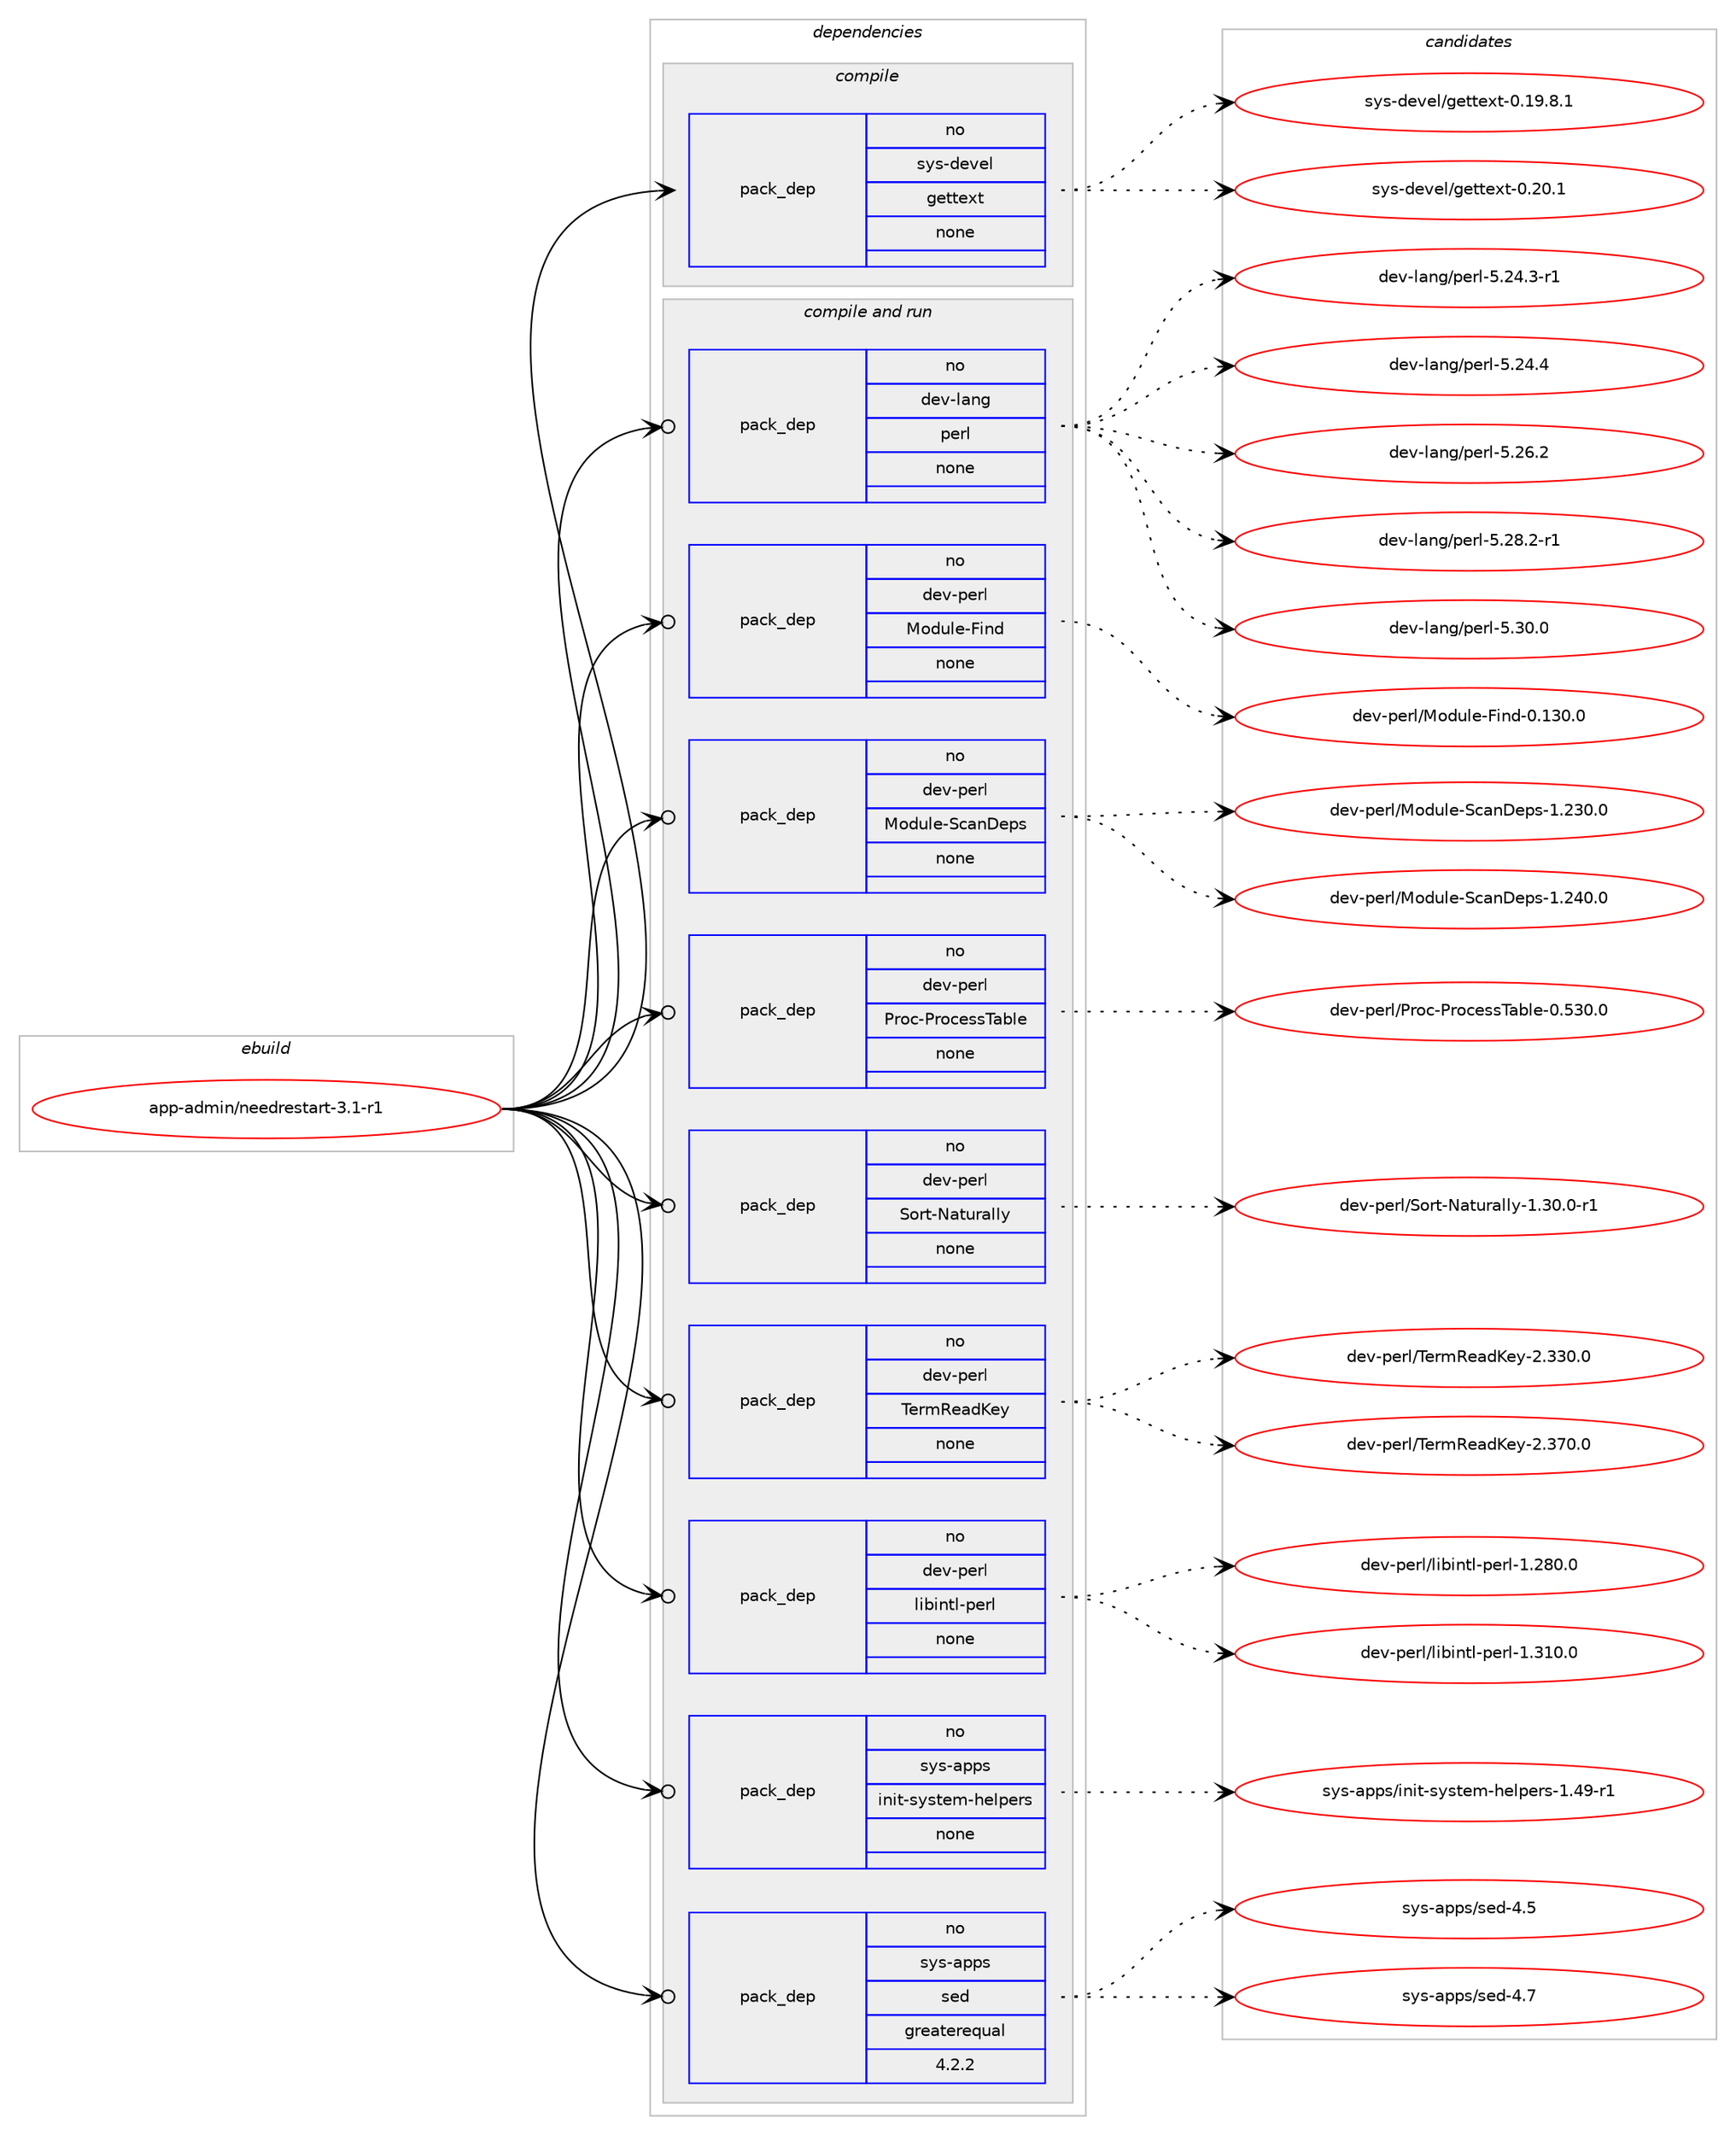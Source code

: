 digraph prolog {

# *************
# Graph options
# *************

newrank=true;
concentrate=true;
compound=true;
graph [rankdir=LR,fontname=Helvetica,fontsize=10,ranksep=1.5];#, ranksep=2.5, nodesep=0.2];
edge  [arrowhead=vee];
node  [fontname=Helvetica,fontsize=10];

# **********
# The ebuild
# **********

subgraph cluster_leftcol {
color=gray;
rank=same;
label=<<i>ebuild</i>>;
id [label="app-admin/needrestart-3.1-r1", color=red, width=4, href="../app-admin/needrestart-3.1-r1.svg"];
}

# ****************
# The dependencies
# ****************

subgraph cluster_midcol {
color=gray;
label=<<i>dependencies</i>>;
subgraph cluster_compile {
fillcolor="#eeeeee";
style=filled;
label=<<i>compile</i>>;
subgraph pack93 {
dependency96 [label=<<TABLE BORDER="0" CELLBORDER="1" CELLSPACING="0" CELLPADDING="4" WIDTH="220"><TR><TD ROWSPAN="6" CELLPADDING="30">pack_dep</TD></TR><TR><TD WIDTH="110">no</TD></TR><TR><TD>sys-devel</TD></TR><TR><TD>gettext</TD></TR><TR><TD>none</TD></TR><TR><TD></TD></TR></TABLE>>, shape=none, color=blue];
}
id:e -> dependency96:w [weight=20,style="solid",arrowhead="vee"];
}
subgraph cluster_compileandrun {
fillcolor="#eeeeee";
style=filled;
label=<<i>compile and run</i>>;
subgraph pack94 {
dependency97 [label=<<TABLE BORDER="0" CELLBORDER="1" CELLSPACING="0" CELLPADDING="4" WIDTH="220"><TR><TD ROWSPAN="6" CELLPADDING="30">pack_dep</TD></TR><TR><TD WIDTH="110">no</TD></TR><TR><TD>dev-lang</TD></TR><TR><TD>perl</TD></TR><TR><TD>none</TD></TR><TR><TD></TD></TR></TABLE>>, shape=none, color=blue];
}
id:e -> dependency97:w [weight=20,style="solid",arrowhead="odotvee"];
subgraph pack95 {
dependency98 [label=<<TABLE BORDER="0" CELLBORDER="1" CELLSPACING="0" CELLPADDING="4" WIDTH="220"><TR><TD ROWSPAN="6" CELLPADDING="30">pack_dep</TD></TR><TR><TD WIDTH="110">no</TD></TR><TR><TD>dev-perl</TD></TR><TR><TD>Module-Find</TD></TR><TR><TD>none</TD></TR><TR><TD></TD></TR></TABLE>>, shape=none, color=blue];
}
id:e -> dependency98:w [weight=20,style="solid",arrowhead="odotvee"];
subgraph pack96 {
dependency99 [label=<<TABLE BORDER="0" CELLBORDER="1" CELLSPACING="0" CELLPADDING="4" WIDTH="220"><TR><TD ROWSPAN="6" CELLPADDING="30">pack_dep</TD></TR><TR><TD WIDTH="110">no</TD></TR><TR><TD>dev-perl</TD></TR><TR><TD>Module-ScanDeps</TD></TR><TR><TD>none</TD></TR><TR><TD></TD></TR></TABLE>>, shape=none, color=blue];
}
id:e -> dependency99:w [weight=20,style="solid",arrowhead="odotvee"];
subgraph pack97 {
dependency100 [label=<<TABLE BORDER="0" CELLBORDER="1" CELLSPACING="0" CELLPADDING="4" WIDTH="220"><TR><TD ROWSPAN="6" CELLPADDING="30">pack_dep</TD></TR><TR><TD WIDTH="110">no</TD></TR><TR><TD>dev-perl</TD></TR><TR><TD>Proc-ProcessTable</TD></TR><TR><TD>none</TD></TR><TR><TD></TD></TR></TABLE>>, shape=none, color=blue];
}
id:e -> dependency100:w [weight=20,style="solid",arrowhead="odotvee"];
subgraph pack98 {
dependency101 [label=<<TABLE BORDER="0" CELLBORDER="1" CELLSPACING="0" CELLPADDING="4" WIDTH="220"><TR><TD ROWSPAN="6" CELLPADDING="30">pack_dep</TD></TR><TR><TD WIDTH="110">no</TD></TR><TR><TD>dev-perl</TD></TR><TR><TD>Sort-Naturally</TD></TR><TR><TD>none</TD></TR><TR><TD></TD></TR></TABLE>>, shape=none, color=blue];
}
id:e -> dependency101:w [weight=20,style="solid",arrowhead="odotvee"];
subgraph pack99 {
dependency102 [label=<<TABLE BORDER="0" CELLBORDER="1" CELLSPACING="0" CELLPADDING="4" WIDTH="220"><TR><TD ROWSPAN="6" CELLPADDING="30">pack_dep</TD></TR><TR><TD WIDTH="110">no</TD></TR><TR><TD>dev-perl</TD></TR><TR><TD>TermReadKey</TD></TR><TR><TD>none</TD></TR><TR><TD></TD></TR></TABLE>>, shape=none, color=blue];
}
id:e -> dependency102:w [weight=20,style="solid",arrowhead="odotvee"];
subgraph pack100 {
dependency103 [label=<<TABLE BORDER="0" CELLBORDER="1" CELLSPACING="0" CELLPADDING="4" WIDTH="220"><TR><TD ROWSPAN="6" CELLPADDING="30">pack_dep</TD></TR><TR><TD WIDTH="110">no</TD></TR><TR><TD>dev-perl</TD></TR><TR><TD>libintl-perl</TD></TR><TR><TD>none</TD></TR><TR><TD></TD></TR></TABLE>>, shape=none, color=blue];
}
id:e -> dependency103:w [weight=20,style="solid",arrowhead="odotvee"];
subgraph pack101 {
dependency104 [label=<<TABLE BORDER="0" CELLBORDER="1" CELLSPACING="0" CELLPADDING="4" WIDTH="220"><TR><TD ROWSPAN="6" CELLPADDING="30">pack_dep</TD></TR><TR><TD WIDTH="110">no</TD></TR><TR><TD>sys-apps</TD></TR><TR><TD>init-system-helpers</TD></TR><TR><TD>none</TD></TR><TR><TD></TD></TR></TABLE>>, shape=none, color=blue];
}
id:e -> dependency104:w [weight=20,style="solid",arrowhead="odotvee"];
subgraph pack102 {
dependency105 [label=<<TABLE BORDER="0" CELLBORDER="1" CELLSPACING="0" CELLPADDING="4" WIDTH="220"><TR><TD ROWSPAN="6" CELLPADDING="30">pack_dep</TD></TR><TR><TD WIDTH="110">no</TD></TR><TR><TD>sys-apps</TD></TR><TR><TD>sed</TD></TR><TR><TD>greaterequal</TD></TR><TR><TD>4.2.2</TD></TR></TABLE>>, shape=none, color=blue];
}
id:e -> dependency105:w [weight=20,style="solid",arrowhead="odotvee"];
}
subgraph cluster_run {
fillcolor="#eeeeee";
style=filled;
label=<<i>run</i>>;
}
}

# **************
# The candidates
# **************

subgraph cluster_choices {
rank=same;
color=gray;
label=<<i>candidates</i>>;

subgraph choice93 {
color=black;
nodesep=1;
choice1151211154510010111810110847103101116116101120116454846495746564649 [label="sys-devel/gettext-0.19.8.1", color=red, width=4,href="../sys-devel/gettext-0.19.8.1.svg"];
choice115121115451001011181011084710310111611610112011645484650484649 [label="sys-devel/gettext-0.20.1", color=red, width=4,href="../sys-devel/gettext-0.20.1.svg"];
dependency96:e -> choice1151211154510010111810110847103101116116101120116454846495746564649:w [style=dotted,weight="100"];
dependency96:e -> choice115121115451001011181011084710310111611610112011645484650484649:w [style=dotted,weight="100"];
}
subgraph choice94 {
color=black;
nodesep=1;
choice100101118451089711010347112101114108455346505246514511449 [label="dev-lang/perl-5.24.3-r1", color=red, width=4,href="../dev-lang/perl-5.24.3-r1.svg"];
choice10010111845108971101034711210111410845534650524652 [label="dev-lang/perl-5.24.4", color=red, width=4,href="../dev-lang/perl-5.24.4.svg"];
choice10010111845108971101034711210111410845534650544650 [label="dev-lang/perl-5.26.2", color=red, width=4,href="../dev-lang/perl-5.26.2.svg"];
choice100101118451089711010347112101114108455346505646504511449 [label="dev-lang/perl-5.28.2-r1", color=red, width=4,href="../dev-lang/perl-5.28.2-r1.svg"];
choice10010111845108971101034711210111410845534651484648 [label="dev-lang/perl-5.30.0", color=red, width=4,href="../dev-lang/perl-5.30.0.svg"];
dependency97:e -> choice100101118451089711010347112101114108455346505246514511449:w [style=dotted,weight="100"];
dependency97:e -> choice10010111845108971101034711210111410845534650524652:w [style=dotted,weight="100"];
dependency97:e -> choice10010111845108971101034711210111410845534650544650:w [style=dotted,weight="100"];
dependency97:e -> choice100101118451089711010347112101114108455346505646504511449:w [style=dotted,weight="100"];
dependency97:e -> choice10010111845108971101034711210111410845534651484648:w [style=dotted,weight="100"];
}
subgraph choice95 {
color=black;
nodesep=1;
choice10010111845112101114108477711110011710810145701051101004548464951484648 [label="dev-perl/Module-Find-0.130.0", color=red, width=4,href="../dev-perl/Module-Find-0.130.0.svg"];
dependency98:e -> choice10010111845112101114108477711110011710810145701051101004548464951484648:w [style=dotted,weight="100"];
}
subgraph choice96 {
color=black;
nodesep=1;
choice10010111845112101114108477711110011710810145839997110681011121154549465051484648 [label="dev-perl/Module-ScanDeps-1.230.0", color=red, width=4,href="../dev-perl/Module-ScanDeps-1.230.0.svg"];
choice10010111845112101114108477711110011710810145839997110681011121154549465052484648 [label="dev-perl/Module-ScanDeps-1.240.0", color=red, width=4,href="../dev-perl/Module-ScanDeps-1.240.0.svg"];
dependency99:e -> choice10010111845112101114108477711110011710810145839997110681011121154549465051484648:w [style=dotted,weight="100"];
dependency99:e -> choice10010111845112101114108477711110011710810145839997110681011121154549465052484648:w [style=dotted,weight="100"];
}
subgraph choice97 {
color=black;
nodesep=1;
choice100101118451121011141084780114111994580114111991011151158497981081014548465351484648 [label="dev-perl/Proc-ProcessTable-0.530.0", color=red, width=4,href="../dev-perl/Proc-ProcessTable-0.530.0.svg"];
dependency100:e -> choice100101118451121011141084780114111994580114111991011151158497981081014548465351484648:w [style=dotted,weight="100"];
}
subgraph choice98 {
color=black;
nodesep=1;
choice10010111845112101114108478311111411645789711611711497108108121454946514846484511449 [label="dev-perl/Sort-Naturally-1.30.0-r1", color=red, width=4,href="../dev-perl/Sort-Naturally-1.30.0-r1.svg"];
dependency101:e -> choice10010111845112101114108478311111411645789711611711497108108121454946514846484511449:w [style=dotted,weight="100"];
}
subgraph choice99 {
color=black;
nodesep=1;
choice1001011184511210111410847841011141098210197100751011214550465151484648 [label="dev-perl/TermReadKey-2.330.0", color=red, width=4,href="../dev-perl/TermReadKey-2.330.0.svg"];
choice1001011184511210111410847841011141098210197100751011214550465155484648 [label="dev-perl/TermReadKey-2.370.0", color=red, width=4,href="../dev-perl/TermReadKey-2.370.0.svg"];
dependency102:e -> choice1001011184511210111410847841011141098210197100751011214550465151484648:w [style=dotted,weight="100"];
dependency102:e -> choice1001011184511210111410847841011141098210197100751011214550465155484648:w [style=dotted,weight="100"];
}
subgraph choice100 {
color=black;
nodesep=1;
choice100101118451121011141084710810598105110116108451121011141084549465056484648 [label="dev-perl/libintl-perl-1.280.0", color=red, width=4,href="../dev-perl/libintl-perl-1.280.0.svg"];
choice100101118451121011141084710810598105110116108451121011141084549465149484648 [label="dev-perl/libintl-perl-1.310.0", color=red, width=4,href="../dev-perl/libintl-perl-1.310.0.svg"];
dependency103:e -> choice100101118451121011141084710810598105110116108451121011141084549465056484648:w [style=dotted,weight="100"];
dependency103:e -> choice100101118451121011141084710810598105110116108451121011141084549465149484648:w [style=dotted,weight="100"];
}
subgraph choice101 {
color=black;
nodesep=1;
choice115121115459711211211547105110105116451151211151161011094510410110811210111411545494652574511449 [label="sys-apps/init-system-helpers-1.49-r1", color=red, width=4,href="../sys-apps/init-system-helpers-1.49-r1.svg"];
dependency104:e -> choice115121115459711211211547105110105116451151211151161011094510410110811210111411545494652574511449:w [style=dotted,weight="100"];
}
subgraph choice102 {
color=black;
nodesep=1;
choice11512111545971121121154711510110045524653 [label="sys-apps/sed-4.5", color=red, width=4,href="../sys-apps/sed-4.5.svg"];
choice11512111545971121121154711510110045524655 [label="sys-apps/sed-4.7", color=red, width=4,href="../sys-apps/sed-4.7.svg"];
dependency105:e -> choice11512111545971121121154711510110045524653:w [style=dotted,weight="100"];
dependency105:e -> choice11512111545971121121154711510110045524655:w [style=dotted,weight="100"];
}
}

}
